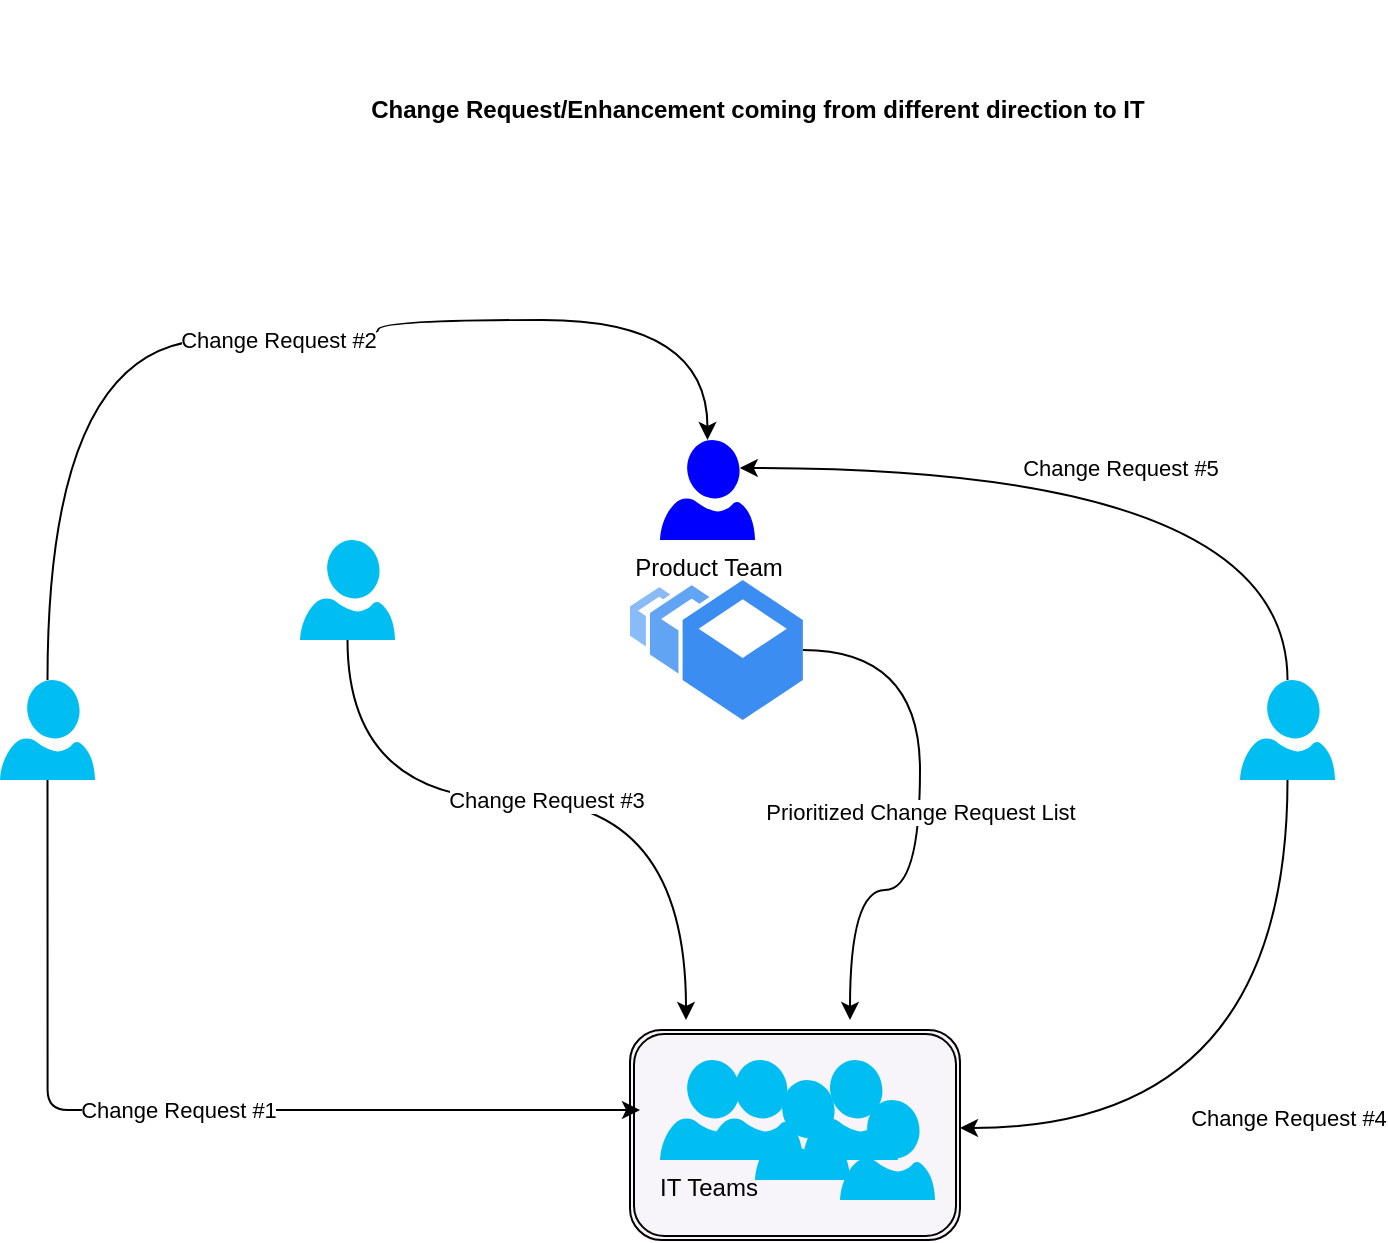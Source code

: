 <mxfile version="15.0.6" type="github"><diagram id="NPjKo0UEVmGPg_6SEsO7" name="Page-1"><mxGraphModel dx="1550" dy="889" grid="1" gridSize="10" guides="1" tooltips="1" connect="1" arrows="1" fold="1" page="1" pageScale="1" pageWidth="850" pageHeight="1100" math="0" shadow="0"><root><mxCell id="0"/><mxCell id="1" parent="0"/><mxCell id="_PrZsOO9OELw25W8AsQe-18" value="" style="shape=ext;double=1;rounded=1;whiteSpace=wrap;html=1;strokeColor=#000000;fillColor=#F7F5FA;" vertex="1" parent="1"><mxGeometry x="425" y="615" width="165" height="105" as="geometry"/></mxCell><mxCell id="_PrZsOO9OELw25W8AsQe-19" value="Change Request #2" style="edgeStyle=orthogonalEdgeStyle;curved=1;rounded=0;orthogonalLoop=1;jettySize=auto;html=1;entryX=0.5;entryY=0;entryDx=0;entryDy=0;entryPerimeter=0;" edge="1" parent="1" source="_PrZsOO9OELw25W8AsQe-1" target="_PrZsOO9OELw25W8AsQe-6"><mxGeometry relative="1" as="geometry"><Array as="points"><mxPoint x="134" y="270"/><mxPoint x="299" y="270"/><mxPoint x="299" y="260"/><mxPoint x="464" y="260"/></Array></mxGeometry></mxCell><mxCell id="_PrZsOO9OELw25W8AsQe-1" value="" style="verticalLabelPosition=bottom;html=1;verticalAlign=top;align=center;strokeColor=none;fillColor=#00BEF2;shape=mxgraph.azure.user;" vertex="1" parent="1"><mxGeometry x="110" y="440" width="47.5" height="50" as="geometry"/></mxCell><mxCell id="_PrZsOO9OELw25W8AsQe-14" value="Change Request #4" style="edgeStyle=orthogonalEdgeStyle;rounded=0;orthogonalLoop=1;jettySize=auto;html=1;curved=1;" edge="1" parent="1" source="_PrZsOO9OELw25W8AsQe-2"><mxGeometry relative="1" as="geometry"><mxPoint x="590" y="664" as="targetPoint"/><Array as="points"><mxPoint x="754" y="664"/></Array></mxGeometry></mxCell><mxCell id="_PrZsOO9OELw25W8AsQe-20" value="Change Request #5" style="edgeStyle=orthogonalEdgeStyle;curved=1;rounded=0;orthogonalLoop=1;jettySize=auto;html=1;entryX=0.84;entryY=0.28;entryDx=0;entryDy=0;entryPerimeter=0;" edge="1" parent="1" source="_PrZsOO9OELw25W8AsQe-2" target="_PrZsOO9OELw25W8AsQe-6"><mxGeometry relative="1" as="geometry"><Array as="points"><mxPoint x="754" y="334"/></Array></mxGeometry></mxCell><mxCell id="_PrZsOO9OELw25W8AsQe-2" value="" style="verticalLabelPosition=bottom;html=1;verticalAlign=top;align=center;strokeColor=none;fillColor=#00BEF2;shape=mxgraph.azure.user;" vertex="1" parent="1"><mxGeometry x="730" y="440" width="47.5" height="50" as="geometry"/></mxCell><mxCell id="_PrZsOO9OELw25W8AsQe-15" value="Change Request #3" style="edgeStyle=orthogonalEdgeStyle;curved=1;rounded=0;orthogonalLoop=1;jettySize=auto;html=1;" edge="1" parent="1" source="_PrZsOO9OELw25W8AsQe-4"><mxGeometry relative="1" as="geometry"><mxPoint x="453" y="610" as="targetPoint"/><Array as="points"><mxPoint x="284" y="500"/><mxPoint x="453" y="500"/></Array></mxGeometry></mxCell><mxCell id="_PrZsOO9OELw25W8AsQe-4" value="" style="verticalLabelPosition=bottom;html=1;verticalAlign=top;align=center;strokeColor=none;fillColor=#00BEF2;shape=mxgraph.azure.user;" vertex="1" parent="1"><mxGeometry x="260" y="370" width="47.5" height="50" as="geometry"/></mxCell><mxCell id="_PrZsOO9OELw25W8AsQe-6" value="Product Team" style="verticalLabelPosition=bottom;html=1;verticalAlign=top;align=center;strokeColor=none;shape=mxgraph.azure.user;fillColor=#0000FF;" vertex="1" parent="1"><mxGeometry x="440" y="320" width="47.5" height="50" as="geometry"/></mxCell><mxCell id="_PrZsOO9OELw25W8AsQe-16" value="Prioritized Change Request List" style="edgeStyle=orthogonalEdgeStyle;curved=1;rounded=0;orthogonalLoop=1;jettySize=auto;html=1;" edge="1" parent="1" source="_PrZsOO9OELw25W8AsQe-7"><mxGeometry relative="1" as="geometry"><mxPoint x="535" y="610" as="targetPoint"/><Array as="points"><mxPoint x="570" y="425"/><mxPoint x="570" y="545"/><mxPoint x="535" y="545"/></Array></mxGeometry></mxCell><mxCell id="_PrZsOO9OELw25W8AsQe-7" value="" style="html=1;aspect=fixed;strokeColor=none;shadow=0;align=center;verticalAlign=top;fillColor=#3B8DF1;shape=mxgraph.gcp2.bucket_scale" vertex="1" parent="1"><mxGeometry x="425" y="390" width="86.42" height="70" as="geometry"/></mxCell><mxCell id="_PrZsOO9OELw25W8AsQe-8" value="IT Teams" style="verticalLabelPosition=bottom;html=1;verticalAlign=top;align=center;fillColor=#00BEF2;shape=mxgraph.azure.user;strokeColor=none;" vertex="1" parent="1"><mxGeometry x="440" y="630" width="47.5" height="50" as="geometry"/></mxCell><mxCell id="_PrZsOO9OELw25W8AsQe-9" value="" style="verticalLabelPosition=bottom;html=1;verticalAlign=top;align=center;fillColor=#00BEF2;shape=mxgraph.azure.user;strokeColor=none;" vertex="1" parent="1"><mxGeometry x="463.92" y="630" width="47.5" height="50" as="geometry"/></mxCell><mxCell id="_PrZsOO9OELw25W8AsQe-10" value="" style="verticalLabelPosition=bottom;html=1;verticalAlign=top;align=center;fillColor=#00BEF2;shape=mxgraph.azure.user;strokeColor=none;" vertex="1" parent="1"><mxGeometry x="487.5" y="640" width="47.5" height="50" as="geometry"/></mxCell><mxCell id="_PrZsOO9OELw25W8AsQe-11" value="" style="verticalLabelPosition=bottom;html=1;verticalAlign=top;align=center;fillColor=#00BEF2;shape=mxgraph.azure.user;strokeColor=none;" vertex="1" parent="1"><mxGeometry x="511.42" y="630" width="47.5" height="50" as="geometry"/></mxCell><mxCell id="_PrZsOO9OELw25W8AsQe-12" value="" style="verticalLabelPosition=bottom;html=1;verticalAlign=top;align=center;fillColor=#00BEF2;shape=mxgraph.azure.user;strokeColor=none;" vertex="1" parent="1"><mxGeometry x="530" y="650" width="47.5" height="50" as="geometry"/></mxCell><mxCell id="_PrZsOO9OELw25W8AsQe-13" value="Change Request #1" style="edgeStyle=segmentEdgeStyle;endArrow=classic;html=1;exitX=0.5;exitY=1;exitDx=0;exitDy=0;exitPerimeter=0;" edge="1" parent="1" source="_PrZsOO9OELw25W8AsQe-1"><mxGeometry width="50" height="50" relative="1" as="geometry"><mxPoint x="400" y="480" as="sourcePoint"/><mxPoint x="430" y="655" as="targetPoint"/><Array as="points"><mxPoint x="134" y="655"/></Array></mxGeometry></mxCell><mxCell id="_PrZsOO9OELw25W8AsQe-21" value="&lt;b&gt;Change Request/Enhancement coming from different direction to IT&lt;/b&gt;" style="text;html=1;strokeColor=none;fillColor=none;align=center;verticalAlign=middle;whiteSpace=wrap;rounded=0;" vertex="1" parent="1"><mxGeometry x="268" y="100" width="442" height="110" as="geometry"/></mxCell></root></mxGraphModel></diagram></mxfile>
